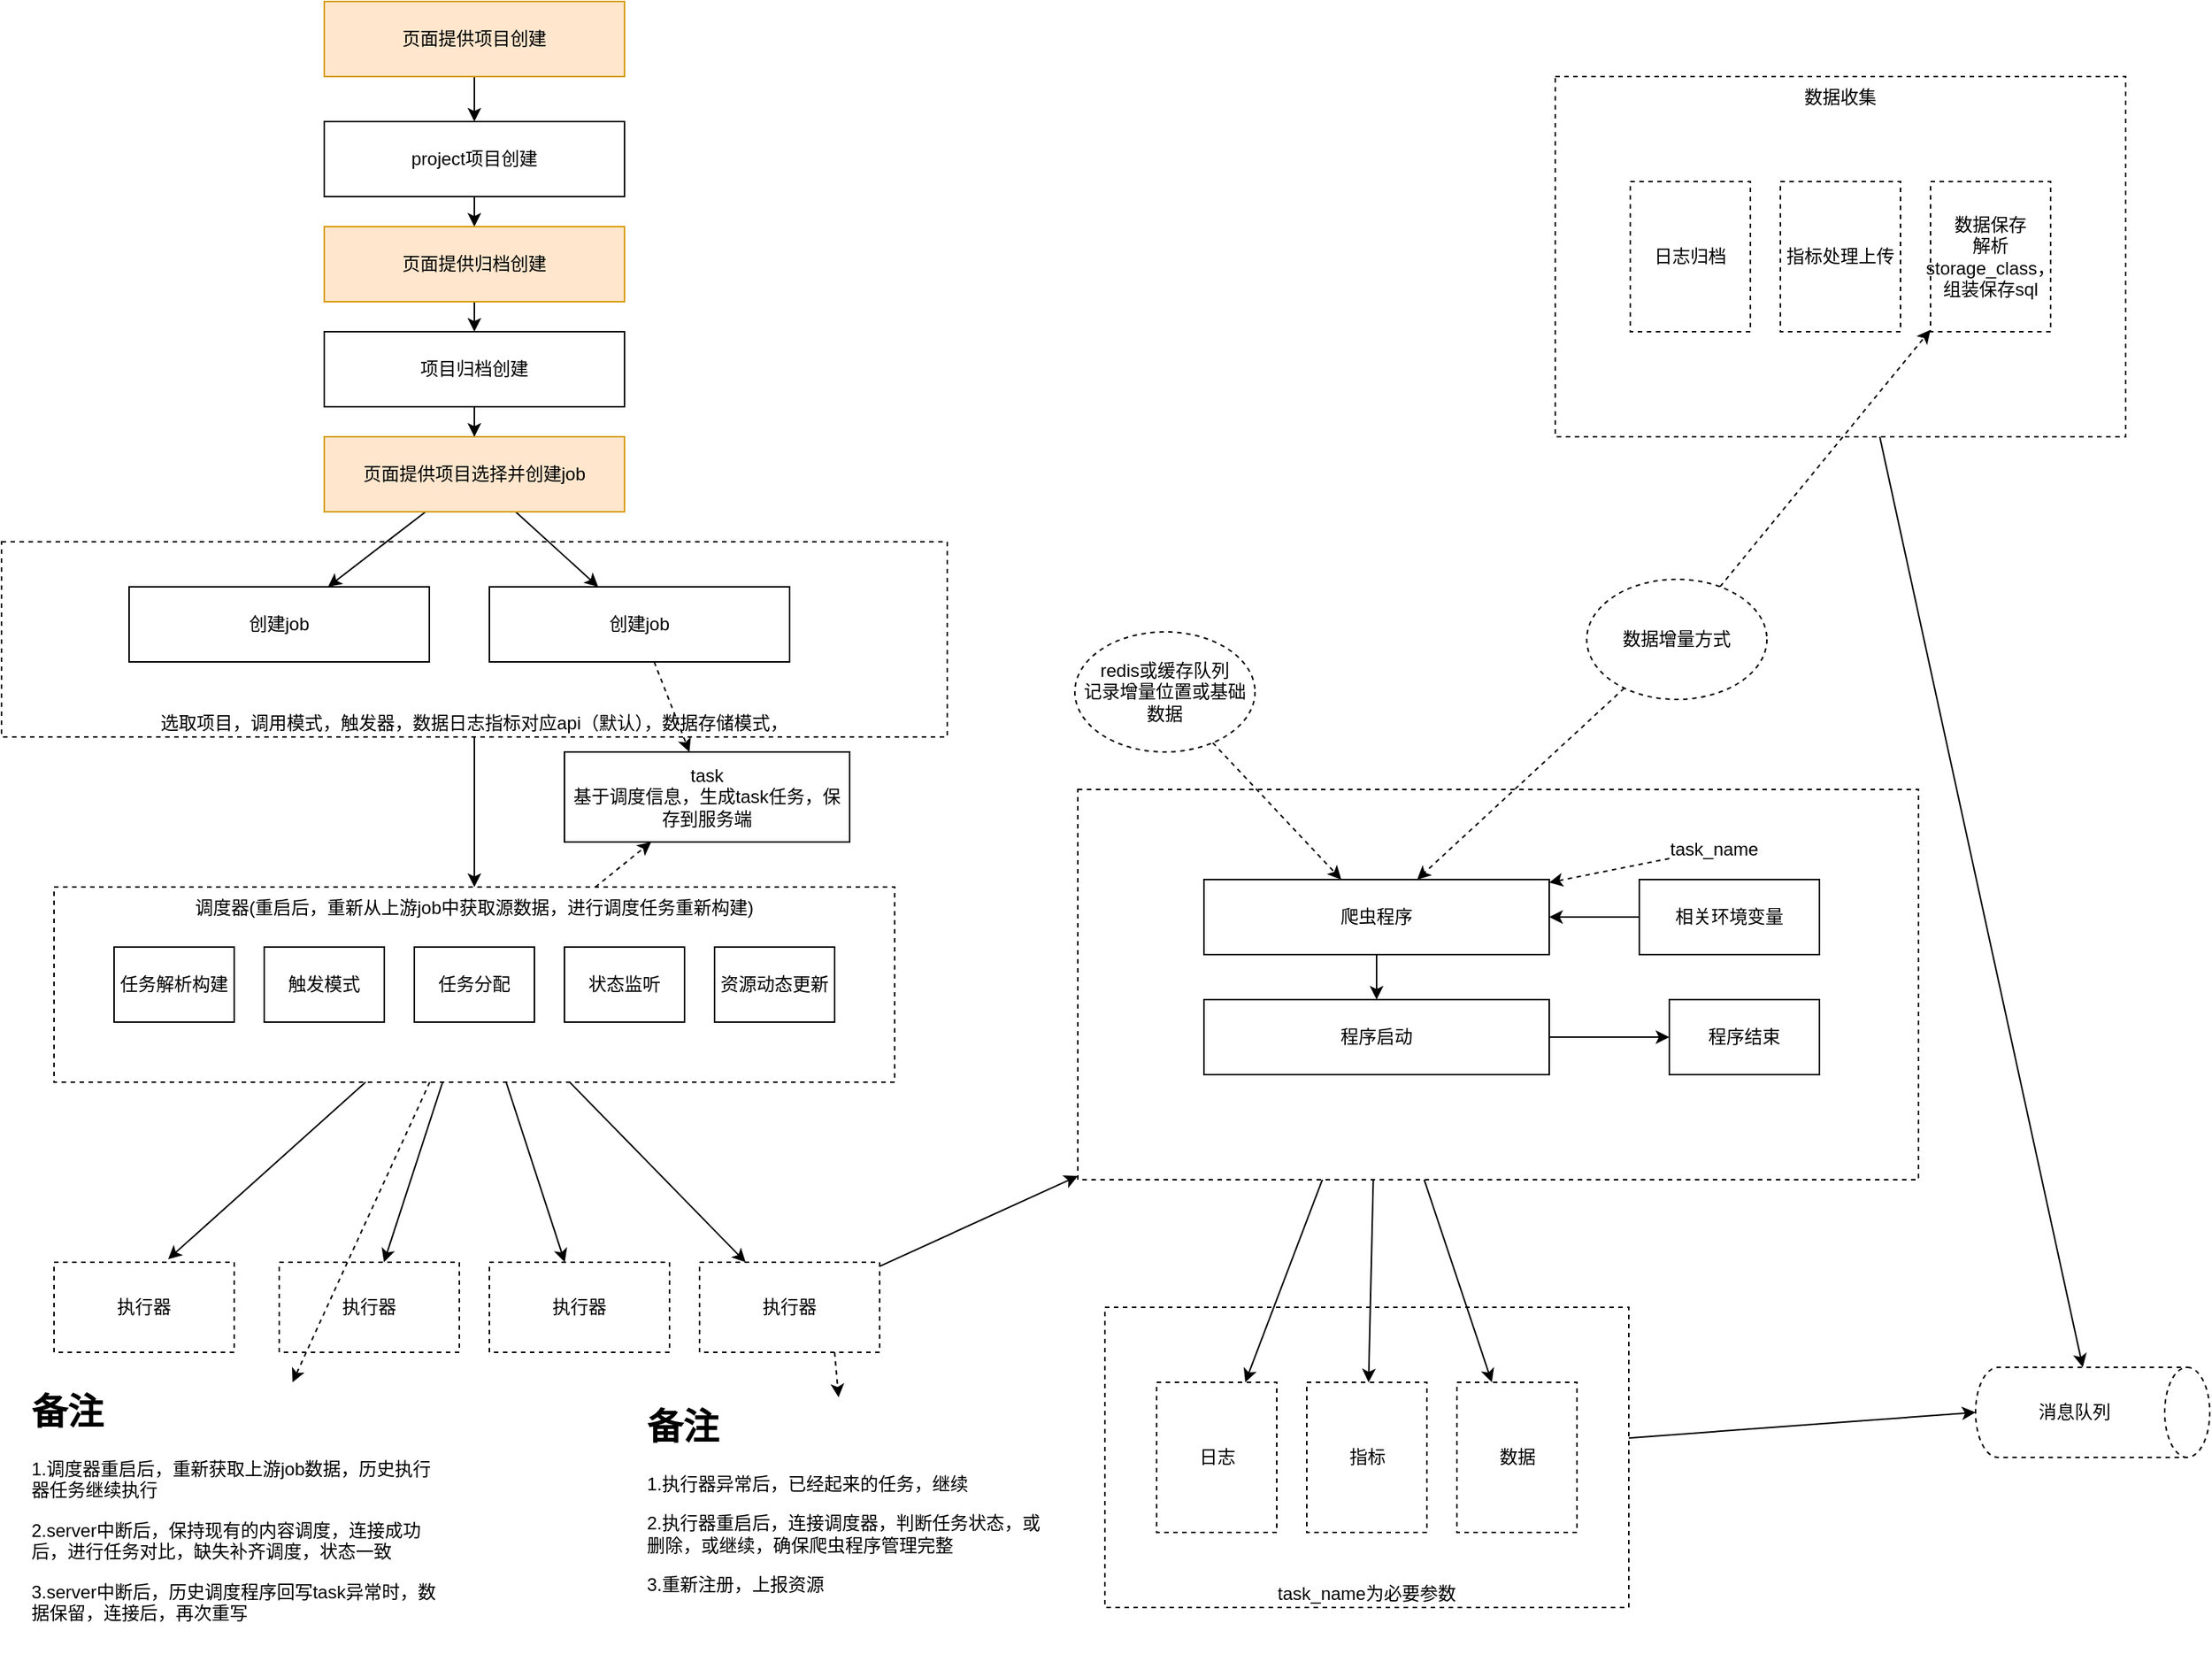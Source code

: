 <mxfile version="15.5.4" type="embed"><diagram id="HICurZ1_apwrd1QmftNx" name="第 1 页"><mxGraphModel dx="1621" dy="806" grid="1" gridSize="10" guides="1" tooltips="1" connect="1" arrows="1" fold="1" page="1" pageScale="1" pageWidth="827" pageHeight="1169" math="0" shadow="0"><root><mxCell id="0"/><mxCell id="1" parent="0"/><mxCell id="ojZgDr6NKGLDcIFSvO-Y-65" value="" style="group" parent="1" vertex="1" connectable="0"><mxGeometry x="65" y="420" width="630" height="130" as="geometry"/></mxCell><mxCell id="ojZgDr6NKGLDcIFSvO-Y-11" value="选取项目，调用模式，触发器，数据日志指标对应api（默认），数据存储模式，" style="rounded=0;whiteSpace=wrap;html=1;dashed=1;verticalAlign=bottom;" parent="ojZgDr6NKGLDcIFSvO-Y-65" vertex="1"><mxGeometry width="630" height="130" as="geometry"/></mxCell><mxCell id="ojZgDr6NKGLDcIFSvO-Y-6" value="创建job" style="rounded=0;whiteSpace=wrap;html=1;" parent="ojZgDr6NKGLDcIFSvO-Y-65" vertex="1"><mxGeometry x="85" y="30" width="200" height="50" as="geometry"/></mxCell><mxCell id="ojZgDr6NKGLDcIFSvO-Y-9" value="创建job" style="rounded=0;whiteSpace=wrap;html=1;" parent="ojZgDr6NKGLDcIFSvO-Y-65" vertex="1"><mxGeometry x="325" y="30" width="200" height="50" as="geometry"/></mxCell><mxCell id="ojZgDr6NKGLDcIFSvO-Y-64" value="" style="group" parent="1" vertex="1" connectable="0"><mxGeometry x="100" y="650" width="560" height="130" as="geometry"/></mxCell><mxCell id="ojZgDr6NKGLDcIFSvO-Y-17" value="调度器(重启后，重新从上游job中获取源数据，进行调度任务重新构建)" style="whiteSpace=wrap;html=1;verticalAlign=top;rounded=0;dashed=1;" parent="ojZgDr6NKGLDcIFSvO-Y-64" vertex="1"><mxGeometry width="560" height="130" as="geometry"/></mxCell><mxCell id="ojZgDr6NKGLDcIFSvO-Y-19" value="任务解析构建" style="rounded=0;whiteSpace=wrap;html=1;" parent="ojZgDr6NKGLDcIFSvO-Y-64" vertex="1"><mxGeometry x="40" y="40" width="80" height="50" as="geometry"/></mxCell><mxCell id="ojZgDr6NKGLDcIFSvO-Y-20" value="触发模式" style="rounded=0;whiteSpace=wrap;html=1;" parent="ojZgDr6NKGLDcIFSvO-Y-64" vertex="1"><mxGeometry x="140" y="40" width="80" height="50" as="geometry"/></mxCell><mxCell id="ojZgDr6NKGLDcIFSvO-Y-21" value="任务分配" style="rounded=0;whiteSpace=wrap;html=1;" parent="ojZgDr6NKGLDcIFSvO-Y-64" vertex="1"><mxGeometry x="240" y="40" width="80" height="50" as="geometry"/></mxCell><mxCell id="ojZgDr6NKGLDcIFSvO-Y-23" value="状态监听" style="rounded=0;whiteSpace=wrap;html=1;" parent="ojZgDr6NKGLDcIFSvO-Y-64" vertex="1"><mxGeometry x="340" y="40" width="80" height="50" as="geometry"/></mxCell><mxCell id="ojZgDr6NKGLDcIFSvO-Y-24" value="资源动态更新" style="rounded=0;whiteSpace=wrap;html=1;" parent="ojZgDr6NKGLDcIFSvO-Y-64" vertex="1"><mxGeometry x="440" y="40" width="80" height="50" as="geometry"/></mxCell><mxCell id="ojZgDr6NKGLDcIFSvO-Y-59" value="" style="group;verticalAlign=bottom;" parent="1" vertex="1" connectable="0"><mxGeometry x="800" y="930" width="349" height="200" as="geometry"/></mxCell><mxCell id="ojZgDr6NKGLDcIFSvO-Y-41" value="task_name为必要参数" style="rounded=0;whiteSpace=wrap;html=1;dashed=1;verticalAlign=bottom;" parent="ojZgDr6NKGLDcIFSvO-Y-59" vertex="1"><mxGeometry width="349" height="200" as="geometry"/></mxCell><mxCell id="ojZgDr6NKGLDcIFSvO-Y-42" value="日志" style="rounded=0;whiteSpace=wrap;html=1;dashed=1;" parent="ojZgDr6NKGLDcIFSvO-Y-59" vertex="1"><mxGeometry x="34.5" y="50" width="80" height="100" as="geometry"/></mxCell><mxCell id="ojZgDr6NKGLDcIFSvO-Y-43" value="指标" style="rounded=0;whiteSpace=wrap;html=1;dashed=1;" parent="ojZgDr6NKGLDcIFSvO-Y-59" vertex="1"><mxGeometry x="134.5" y="50" width="80" height="100" as="geometry"/></mxCell><mxCell id="ojZgDr6NKGLDcIFSvO-Y-44" value="数据" style="rounded=0;whiteSpace=wrap;html=1;dashed=1;" parent="ojZgDr6NKGLDcIFSvO-Y-59" vertex="1"><mxGeometry x="234.5" y="50" width="80" height="100" as="geometry"/></mxCell><mxCell id="ojZgDr6NKGLDcIFSvO-Y-52" style="edgeStyle=none;rounded=0;orthogonalLoop=1;jettySize=auto;html=1;entryX=0.5;entryY=1;entryDx=0;entryDy=0;entryPerimeter=0;" parent="1" source="ojZgDr6NKGLDcIFSvO-Y-41" target="ojZgDr6NKGLDcIFSvO-Y-51" edge="1"><mxGeometry relative="1" as="geometry"/></mxCell><mxCell id="ojZgDr6NKGLDcIFSvO-Y-18" value="" style="edgeStyle=none;rounded=0;orthogonalLoop=1;jettySize=auto;html=1;" parent="1" source="ojZgDr6NKGLDcIFSvO-Y-11" target="ojZgDr6NKGLDcIFSvO-Y-17" edge="1"><mxGeometry relative="1" as="geometry"/></mxCell><mxCell id="ojZgDr6NKGLDcIFSvO-Y-85" value="" style="edgeStyle=none;rounded=0;orthogonalLoop=1;jettySize=auto;html=1;" parent="1" source="ojZgDr6NKGLDcIFSvO-Y-1" target="ojZgDr6NKGLDcIFSvO-Y-84" edge="1"><mxGeometry relative="1" as="geometry"/></mxCell><mxCell id="ojZgDr6NKGLDcIFSvO-Y-1" value="project项目创建" style="rounded=0;whiteSpace=wrap;html=1;" parent="1" vertex="1"><mxGeometry x="280" y="140" width="200" height="50" as="geometry"/></mxCell><mxCell id="ojZgDr6NKGLDcIFSvO-Y-5" value="" style="edgeStyle=orthogonalEdgeStyle;rounded=0;orthogonalLoop=1;jettySize=auto;html=1;" parent="1" source="ojZgDr6NKGLDcIFSvO-Y-2" target="ojZgDr6NKGLDcIFSvO-Y-4" edge="1"><mxGeometry relative="1" as="geometry"/></mxCell><mxCell id="ojZgDr6NKGLDcIFSvO-Y-2" value="项目归档创建" style="rounded=0;whiteSpace=wrap;html=1;" parent="1" vertex="1"><mxGeometry x="280" y="280" width="200" height="50" as="geometry"/></mxCell><mxCell id="ojZgDr6NKGLDcIFSvO-Y-8" style="rounded=0;orthogonalLoop=1;jettySize=auto;html=1;" parent="1" source="ojZgDr6NKGLDcIFSvO-Y-4" target="ojZgDr6NKGLDcIFSvO-Y-6" edge="1"><mxGeometry relative="1" as="geometry"/></mxCell><mxCell id="ojZgDr6NKGLDcIFSvO-Y-10" style="edgeStyle=none;rounded=0;orthogonalLoop=1;jettySize=auto;html=1;" parent="1" source="ojZgDr6NKGLDcIFSvO-Y-4" target="ojZgDr6NKGLDcIFSvO-Y-9" edge="1"><mxGeometry relative="1" as="geometry"/></mxCell><mxCell id="ojZgDr6NKGLDcIFSvO-Y-4" value="页面提供项目选择并创建job" style="rounded=0;whiteSpace=wrap;html=1;fillColor=#ffe6cc;strokeColor=#d79b00;" parent="1" vertex="1"><mxGeometry x="280" y="350" width="200" height="50" as="geometry"/></mxCell><mxCell id="ojZgDr6NKGLDcIFSvO-Y-14" style="edgeStyle=none;rounded=0;orthogonalLoop=1;jettySize=auto;html=1;entryX=0.5;entryY=0;entryDx=0;entryDy=0;" parent="1" source="ojZgDr6NKGLDcIFSvO-Y-12" target="ojZgDr6NKGLDcIFSvO-Y-1" edge="1"><mxGeometry relative="1" as="geometry"/></mxCell><mxCell id="ojZgDr6NKGLDcIFSvO-Y-12" value="页面提供项目创建" style="rounded=0;whiteSpace=wrap;html=1;fillColor=#ffe6cc;strokeColor=#d79b00;" parent="1" vertex="1"><mxGeometry x="280" y="60" width="200" height="50" as="geometry"/></mxCell><mxCell id="ojZgDr6NKGLDcIFSvO-Y-29" style="edgeStyle=none;rounded=0;orthogonalLoop=1;jettySize=auto;html=1;entryX=0.633;entryY=-0.033;entryDx=0;entryDy=0;entryPerimeter=0;" parent="1" source="ojZgDr6NKGLDcIFSvO-Y-17" target="ojZgDr6NKGLDcIFSvO-Y-25" edge="1"><mxGeometry relative="1" as="geometry"/></mxCell><mxCell id="ojZgDr6NKGLDcIFSvO-Y-30" style="edgeStyle=none;rounded=0;orthogonalLoop=1;jettySize=auto;html=1;" parent="1" source="ojZgDr6NKGLDcIFSvO-Y-17" target="ojZgDr6NKGLDcIFSvO-Y-26" edge="1"><mxGeometry relative="1" as="geometry"/></mxCell><mxCell id="ojZgDr6NKGLDcIFSvO-Y-31" style="edgeStyle=none;rounded=0;orthogonalLoop=1;jettySize=auto;html=1;" parent="1" source="ojZgDr6NKGLDcIFSvO-Y-17" target="ojZgDr6NKGLDcIFSvO-Y-27" edge="1"><mxGeometry relative="1" as="geometry"/></mxCell><mxCell id="ojZgDr6NKGLDcIFSvO-Y-32" style="edgeStyle=none;rounded=0;orthogonalLoop=1;jettySize=auto;html=1;" parent="1" source="ojZgDr6NKGLDcIFSvO-Y-17" target="ojZgDr6NKGLDcIFSvO-Y-28" edge="1"><mxGeometry relative="1" as="geometry"/></mxCell><mxCell id="ojZgDr6NKGLDcIFSvO-Y-25" value="执行器" style="rounded=0;whiteSpace=wrap;html=1;dashed=1;" parent="1" vertex="1"><mxGeometry x="100" y="900" width="120" height="60" as="geometry"/></mxCell><mxCell id="ojZgDr6NKGLDcIFSvO-Y-26" value="执行器" style="rounded=0;whiteSpace=wrap;html=1;dashed=1;" parent="1" vertex="1"><mxGeometry x="250" y="900" width="120" height="60" as="geometry"/></mxCell><mxCell id="ojZgDr6NKGLDcIFSvO-Y-27" value="执行器" style="rounded=0;whiteSpace=wrap;html=1;dashed=1;" parent="1" vertex="1"><mxGeometry x="390" y="900" width="120" height="60" as="geometry"/></mxCell><mxCell id="ojZgDr6NKGLDcIFSvO-Y-49" style="edgeStyle=none;rounded=0;orthogonalLoop=1;jettySize=auto;html=1;" parent="1" source="ojZgDr6NKGLDcIFSvO-Y-28" target="ojZgDr6NKGLDcIFSvO-Y-48" edge="1"><mxGeometry relative="1" as="geometry"/></mxCell><mxCell id="ojZgDr6NKGLDcIFSvO-Y-28" value="执行器" style="rounded=0;whiteSpace=wrap;html=1;dashed=1;" parent="1" vertex="1"><mxGeometry x="530" y="900" width="120" height="60" as="geometry"/></mxCell><mxCell id="ojZgDr6NKGLDcIFSvO-Y-45" style="edgeStyle=none;rounded=0;orthogonalLoop=1;jettySize=auto;html=1;" parent="1" source="ojZgDr6NKGLDcIFSvO-Y-35" target="ojZgDr6NKGLDcIFSvO-Y-42" edge="1"><mxGeometry relative="1" as="geometry"/></mxCell><mxCell id="ojZgDr6NKGLDcIFSvO-Y-46" style="edgeStyle=none;rounded=0;orthogonalLoop=1;jettySize=auto;html=1;" parent="1" source="ojZgDr6NKGLDcIFSvO-Y-35" target="ojZgDr6NKGLDcIFSvO-Y-43" edge="1"><mxGeometry relative="1" as="geometry"/></mxCell><mxCell id="ojZgDr6NKGLDcIFSvO-Y-47" style="edgeStyle=none;rounded=0;orthogonalLoop=1;jettySize=auto;html=1;" parent="1" source="ojZgDr6NKGLDcIFSvO-Y-35" target="ojZgDr6NKGLDcIFSvO-Y-44" edge="1"><mxGeometry relative="1" as="geometry"/></mxCell><mxCell id="ojZgDr6NKGLDcIFSvO-Y-56" style="edgeStyle=none;rounded=0;orthogonalLoop=1;jettySize=auto;html=1;" parent="1" source="ojZgDr6NKGLDcIFSvO-Y-50" target="ojZgDr6NKGLDcIFSvO-Y-51" edge="1"><mxGeometry relative="1" as="geometry"/></mxCell><mxCell id="ojZgDr6NKGLDcIFSvO-Y-51" value="消息队列" style="shape=cylinder3;whiteSpace=wrap;html=1;boundedLbl=1;backgroundOutline=1;size=15;dashed=1;direction=south;" parent="1" vertex="1"><mxGeometry x="1380" y="970" width="156" height="60" as="geometry"/></mxCell><mxCell id="ojZgDr6NKGLDcIFSvO-Y-57" value="" style="group" parent="1" vertex="1" connectable="0"><mxGeometry x="1100" y="110" width="380" height="240" as="geometry"/></mxCell><mxCell id="ojZgDr6NKGLDcIFSvO-Y-50" value="数据收集" style="rounded=0;whiteSpace=wrap;html=1;dashed=1;verticalAlign=top;" parent="ojZgDr6NKGLDcIFSvO-Y-57" vertex="1"><mxGeometry width="380" height="240" as="geometry"/></mxCell><mxCell id="ojZgDr6NKGLDcIFSvO-Y-53" value="日志归档" style="rounded=0;whiteSpace=wrap;html=1;dashed=1;" parent="ojZgDr6NKGLDcIFSvO-Y-57" vertex="1"><mxGeometry x="50" y="70" width="80" height="100" as="geometry"/></mxCell><mxCell id="ojZgDr6NKGLDcIFSvO-Y-54" value="指标处理上传" style="rounded=0;whiteSpace=wrap;html=1;dashed=1;" parent="ojZgDr6NKGLDcIFSvO-Y-57" vertex="1"><mxGeometry x="150" y="70" width="80" height="100" as="geometry"/></mxCell><mxCell id="ojZgDr6NKGLDcIFSvO-Y-55" value="数据保存&lt;br&gt;解析storage_class，&lt;br&gt;组装保存sql" style="rounded=0;whiteSpace=wrap;html=1;dashed=1;" parent="ojZgDr6NKGLDcIFSvO-Y-57" vertex="1"><mxGeometry x="250" y="70" width="80" height="100" as="geometry"/></mxCell><mxCell id="ojZgDr6NKGLDcIFSvO-Y-58" value="" style="group" parent="1" vertex="1" connectable="0"><mxGeometry x="782" y="585" width="560" height="260" as="geometry"/></mxCell><mxCell id="ojZgDr6NKGLDcIFSvO-Y-48" value="" style="rounded=0;whiteSpace=wrap;html=1;dashed=1;" parent="ojZgDr6NKGLDcIFSvO-Y-58" vertex="1"><mxGeometry width="560" height="260" as="geometry"/></mxCell><mxCell id="ojZgDr6NKGLDcIFSvO-Y-34" value="爬虫程序" style="rounded=0;whiteSpace=wrap;html=1;" parent="ojZgDr6NKGLDcIFSvO-Y-58" vertex="1"><mxGeometry x="84" y="60" width="230" height="50" as="geometry"/></mxCell><mxCell id="ojZgDr6NKGLDcIFSvO-Y-35" value="程序启动" style="rounded=0;whiteSpace=wrap;html=1;" parent="ojZgDr6NKGLDcIFSvO-Y-58" vertex="1"><mxGeometry x="84" y="140" width="230" height="50" as="geometry"/></mxCell><mxCell id="ojZgDr6NKGLDcIFSvO-Y-37" value="相关环境变量" style="rounded=0;whiteSpace=wrap;html=1;" parent="ojZgDr6NKGLDcIFSvO-Y-58" vertex="1"><mxGeometry x="374" y="60" width="120" height="50" as="geometry"/></mxCell><mxCell id="ojZgDr6NKGLDcIFSvO-Y-39" value="程序结束" style="rounded=0;whiteSpace=wrap;html=1;" parent="ojZgDr6NKGLDcIFSvO-Y-58" vertex="1"><mxGeometry x="394" y="140" width="100" height="50" as="geometry"/></mxCell><mxCell id="ojZgDr6NKGLDcIFSvO-Y-36" value="" style="edgeStyle=none;rounded=0;orthogonalLoop=1;jettySize=auto;html=1;" parent="ojZgDr6NKGLDcIFSvO-Y-58" source="ojZgDr6NKGLDcIFSvO-Y-34" target="ojZgDr6NKGLDcIFSvO-Y-35" edge="1"><mxGeometry relative="1" as="geometry"/></mxCell><mxCell id="ojZgDr6NKGLDcIFSvO-Y-38" style="edgeStyle=none;rounded=0;orthogonalLoop=1;jettySize=auto;html=1;" parent="ojZgDr6NKGLDcIFSvO-Y-58" source="ojZgDr6NKGLDcIFSvO-Y-37" target="ojZgDr6NKGLDcIFSvO-Y-34" edge="1"><mxGeometry relative="1" as="geometry"/></mxCell><mxCell id="ojZgDr6NKGLDcIFSvO-Y-40" value="" style="edgeStyle=none;rounded=0;orthogonalLoop=1;jettySize=auto;html=1;" parent="ojZgDr6NKGLDcIFSvO-Y-58" source="ojZgDr6NKGLDcIFSvO-Y-35" target="ojZgDr6NKGLDcIFSvO-Y-39" edge="1"><mxGeometry relative="1" as="geometry"/></mxCell><mxCell id="ojZgDr6NKGLDcIFSvO-Y-82" style="edgeStyle=none;rounded=0;orthogonalLoop=1;jettySize=auto;html=1;dashed=1;" parent="ojZgDr6NKGLDcIFSvO-Y-58" source="ojZgDr6NKGLDcIFSvO-Y-81" target="ojZgDr6NKGLDcIFSvO-Y-34" edge="1"><mxGeometry relative="1" as="geometry"/></mxCell><mxCell id="ojZgDr6NKGLDcIFSvO-Y-81" value="task_name" style="text;html=1;strokeColor=none;fillColor=none;align=center;verticalAlign=middle;whiteSpace=wrap;rounded=0;" parent="ojZgDr6NKGLDcIFSvO-Y-58" vertex="1"><mxGeometry x="394" y="25" width="60" height="30" as="geometry"/></mxCell><mxCell id="ojZgDr6NKGLDcIFSvO-Y-66" value="task&lt;br&gt;基于调度信息，生成task任务，保存到服务端" style="rounded=0;whiteSpace=wrap;html=1;" parent="1" vertex="1"><mxGeometry x="440" y="560" width="190" height="60" as="geometry"/></mxCell><mxCell id="ojZgDr6NKGLDcIFSvO-Y-67" style="edgeStyle=none;rounded=0;orthogonalLoop=1;jettySize=auto;html=1;dashed=1;" parent="1" source="ojZgDr6NKGLDcIFSvO-Y-17" target="ojZgDr6NKGLDcIFSvO-Y-66" edge="1"><mxGeometry relative="1" as="geometry"/></mxCell><mxCell id="ojZgDr6NKGLDcIFSvO-Y-68" style="edgeStyle=none;rounded=0;orthogonalLoop=1;jettySize=auto;html=1;dashed=1;" parent="1" source="ojZgDr6NKGLDcIFSvO-Y-9" target="ojZgDr6NKGLDcIFSvO-Y-66" edge="1"><mxGeometry relative="1" as="geometry"/></mxCell><mxCell id="ojZgDr6NKGLDcIFSvO-Y-70" style="edgeStyle=none;rounded=0;orthogonalLoop=1;jettySize=auto;html=1;dashed=1;" parent="1" source="ojZgDr6NKGLDcIFSvO-Y-69" target="ojZgDr6NKGLDcIFSvO-Y-34" edge="1"><mxGeometry relative="1" as="geometry"/></mxCell><mxCell id="ojZgDr6NKGLDcIFSvO-Y-72" style="edgeStyle=none;rounded=0;orthogonalLoop=1;jettySize=auto;html=1;dashed=1;" parent="1" source="ojZgDr6NKGLDcIFSvO-Y-69" target="ojZgDr6NKGLDcIFSvO-Y-55" edge="1"><mxGeometry relative="1" as="geometry"/></mxCell><mxCell id="ojZgDr6NKGLDcIFSvO-Y-69" value="数据增量方式" style="ellipse;whiteSpace=wrap;html=1;dashed=1;" parent="1" vertex="1"><mxGeometry x="1121" y="445" width="120" height="80" as="geometry"/></mxCell><mxCell id="ojZgDr6NKGLDcIFSvO-Y-75" style="edgeStyle=none;rounded=0;orthogonalLoop=1;jettySize=auto;html=1;dashed=1;" parent="1" source="ojZgDr6NKGLDcIFSvO-Y-73" target="ojZgDr6NKGLDcIFSvO-Y-34" edge="1"><mxGeometry relative="1" as="geometry"/></mxCell><mxCell id="ojZgDr6NKGLDcIFSvO-Y-73" value="redis或缓存队列&lt;br&gt;记录增量位置或基础数据" style="ellipse;whiteSpace=wrap;html=1;dashed=1;" parent="1" vertex="1"><mxGeometry x="780" y="480" width="120" height="80" as="geometry"/></mxCell><mxCell id="ojZgDr6NKGLDcIFSvO-Y-77" value="&lt;h1&gt;备注&lt;/h1&gt;&lt;p&gt;1.调度器重启后，重新获取上游job数据，历史执行器任务继续执行&lt;/p&gt;&lt;p&gt;2.server中断后，保持现有的内容调度，连接成功后，进行任务对比，缺失补齐调度，状态一致&lt;/p&gt;&lt;p&gt;3.server中断后，历史调度程序回写task异常时，数据保留，连接后，再次重写&lt;/p&gt;" style="text;html=1;strokeColor=none;fillColor=none;spacing=5;spacingTop=-20;whiteSpace=wrap;overflow=hidden;rounded=0;" parent="1" vertex="1"><mxGeometry x="80" y="980" width="280" height="170" as="geometry"/></mxCell><mxCell id="ojZgDr6NKGLDcIFSvO-Y-78" style="edgeStyle=none;rounded=0;orthogonalLoop=1;jettySize=auto;html=1;dashed=1;" parent="1" source="ojZgDr6NKGLDcIFSvO-Y-17" target="ojZgDr6NKGLDcIFSvO-Y-77" edge="1"><mxGeometry relative="1" as="geometry"/></mxCell><mxCell id="ojZgDr6NKGLDcIFSvO-Y-79" value="&lt;h1&gt;备注&lt;/h1&gt;&lt;p&gt;1.执行器异常后，已经起来的任务，继续&lt;/p&gt;&lt;p&gt;2.执行器重启后，连接调度器，判断任务状态，或删除，或继续，确保爬虫程序管理完整&lt;/p&gt;&lt;p&gt;3.重新注册，上报资源&lt;/p&gt;&lt;p&gt;&lt;br&gt;&lt;/p&gt;" style="text;html=1;strokeColor=none;fillColor=none;spacing=5;spacingTop=-20;whiteSpace=wrap;overflow=hidden;rounded=0;" parent="1" vertex="1"><mxGeometry x="490" y="990" width="280" height="170" as="geometry"/></mxCell><mxCell id="ojZgDr6NKGLDcIFSvO-Y-80" style="edgeStyle=none;rounded=0;orthogonalLoop=1;jettySize=auto;html=1;dashed=1;exitX=0.75;exitY=1;exitDx=0;exitDy=0;" parent="1" source="ojZgDr6NKGLDcIFSvO-Y-28" target="ojZgDr6NKGLDcIFSvO-Y-79" edge="1"><mxGeometry relative="1" as="geometry"/></mxCell><mxCell id="ojZgDr6NKGLDcIFSvO-Y-87" style="edgeStyle=none;rounded=0;orthogonalLoop=1;jettySize=auto;html=1;" parent="1" source="ojZgDr6NKGLDcIFSvO-Y-84" target="ojZgDr6NKGLDcIFSvO-Y-2" edge="1"><mxGeometry relative="1" as="geometry"/></mxCell><mxCell id="ojZgDr6NKGLDcIFSvO-Y-84" value="页面提供归档创建" style="rounded=0;whiteSpace=wrap;html=1;fillColor=#FFE6CC;strokeColor=#D79B00;" parent="1" vertex="1"><mxGeometry x="280" y="210" width="200" height="50" as="geometry"/></mxCell></root></mxGraphModel></diagram></mxfile>